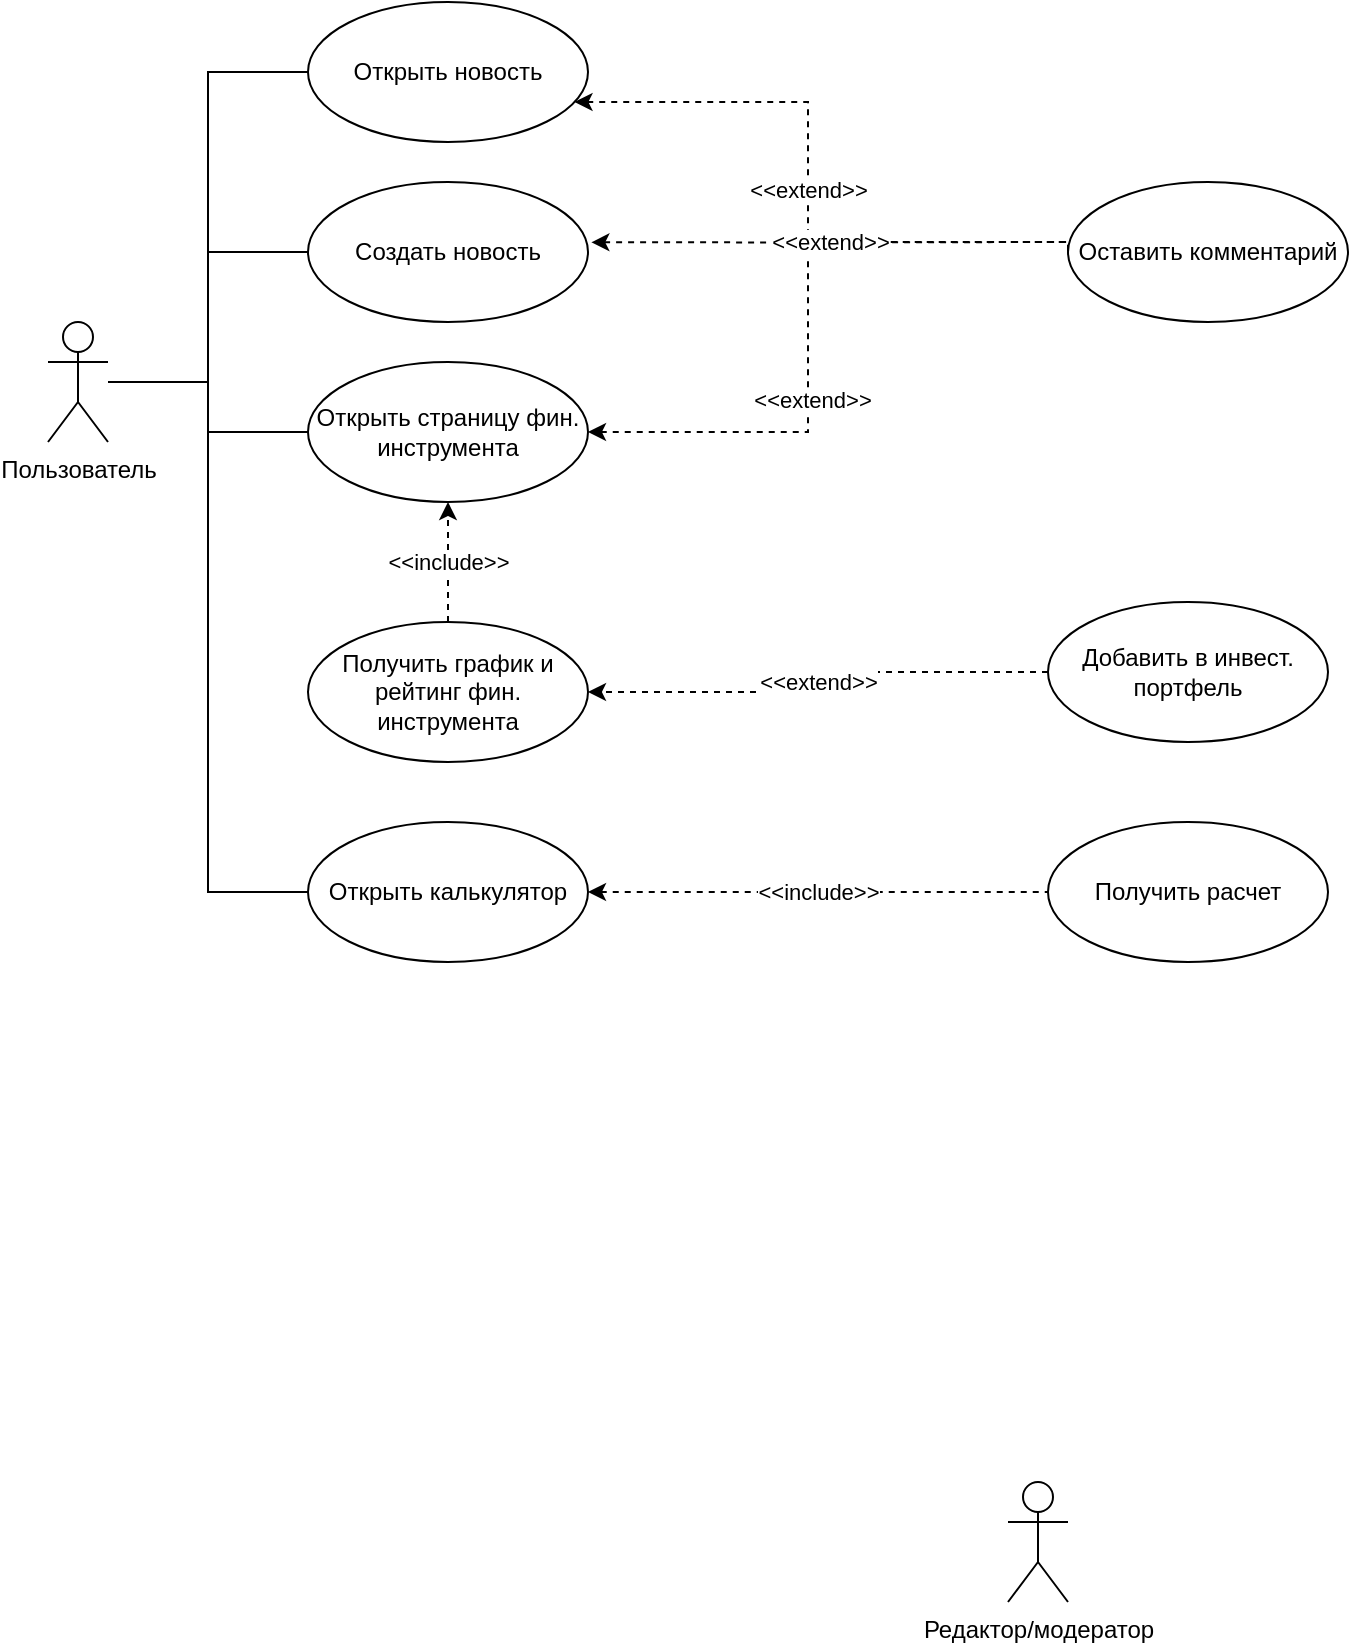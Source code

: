<mxfile version="21.2.1" type="github">
  <diagram name="Страница 1" id="xR59lH6d2-E03E9zhywz">
    <mxGraphModel dx="1195" dy="589" grid="1" gridSize="10" guides="1" tooltips="1" connect="1" arrows="1" fold="1" page="1" pageScale="1" pageWidth="827" pageHeight="1169" math="0" shadow="0">
      <root>
        <mxCell id="0" />
        <mxCell id="1" parent="0" />
        <mxCell id="UflsmpYnDKdmwoiEGrax-7" style="edgeStyle=orthogonalEdgeStyle;rounded=0;orthogonalLoop=1;jettySize=auto;html=1;entryX=0;entryY=0.5;entryDx=0;entryDy=0;endArrow=none;endFill=0;" edge="1" parent="1" source="e6YBmaZZbLYmCsvvOriS-1" target="UflsmpYnDKdmwoiEGrax-2">
          <mxGeometry relative="1" as="geometry" />
        </mxCell>
        <mxCell id="UflsmpYnDKdmwoiEGrax-8" style="edgeStyle=orthogonalEdgeStyle;rounded=0;orthogonalLoop=1;jettySize=auto;html=1;entryX=0;entryY=0.5;entryDx=0;entryDy=0;endArrow=none;endFill=0;" edge="1" parent="1" source="e6YBmaZZbLYmCsvvOriS-1" target="e6YBmaZZbLYmCsvvOriS-7">
          <mxGeometry relative="1" as="geometry" />
        </mxCell>
        <mxCell id="UflsmpYnDKdmwoiEGrax-9" style="edgeStyle=orthogonalEdgeStyle;rounded=0;orthogonalLoop=1;jettySize=auto;html=1;entryX=0;entryY=0.5;entryDx=0;entryDy=0;endArrow=none;endFill=0;" edge="1" parent="1" source="e6YBmaZZbLYmCsvvOriS-1" target="e6YBmaZZbLYmCsvvOriS-13">
          <mxGeometry relative="1" as="geometry" />
        </mxCell>
        <mxCell id="UflsmpYnDKdmwoiEGrax-30" style="edgeStyle=orthogonalEdgeStyle;rounded=0;orthogonalLoop=1;jettySize=auto;html=1;entryX=0;entryY=0.5;entryDx=0;entryDy=0;endArrow=none;endFill=0;" edge="1" parent="1" source="e6YBmaZZbLYmCsvvOriS-1" target="UflsmpYnDKdmwoiEGrax-27">
          <mxGeometry relative="1" as="geometry" />
        </mxCell>
        <mxCell id="e6YBmaZZbLYmCsvvOriS-1" value="Пользователь" style="shape=umlActor;verticalLabelPosition=bottom;verticalAlign=top;html=1;" parent="1" vertex="1">
          <mxGeometry x="60" y="180" width="30" height="60" as="geometry" />
        </mxCell>
        <mxCell id="e6YBmaZZbLYmCsvvOriS-2" value="Редактор/модератор" style="shape=umlActor;verticalLabelPosition=bottom;verticalAlign=top;html=1;" parent="1" vertex="1">
          <mxGeometry x="540" y="760" width="30" height="60" as="geometry" />
        </mxCell>
        <mxCell id="UflsmpYnDKdmwoiEGrax-6" value="&amp;lt;&amp;lt;extend&amp;gt;&amp;gt;" style="edgeStyle=orthogonalEdgeStyle;rounded=0;orthogonalLoop=1;jettySize=auto;html=1;entryX=0;entryY=0.5;entryDx=0;entryDy=0;dashed=1;startArrow=classic;startFill=1;endArrow=none;endFill=0;" edge="1" parent="1" source="e6YBmaZZbLYmCsvvOriS-7" target="e6YBmaZZbLYmCsvvOriS-8">
          <mxGeometry relative="1" as="geometry">
            <Array as="points">
              <mxPoint x="440" y="70" />
              <mxPoint x="440" y="140" />
            </Array>
            <mxPoint as="offset" />
          </mxGeometry>
        </mxCell>
        <mxCell id="e6YBmaZZbLYmCsvvOriS-7" value="Открыть новость" style="ellipse;whiteSpace=wrap;html=1;" parent="1" vertex="1">
          <mxGeometry x="190" y="20" width="140" height="70" as="geometry" />
        </mxCell>
        <mxCell id="e6YBmaZZbLYmCsvvOriS-8" value="Оставить комментарий" style="ellipse;whiteSpace=wrap;html=1;" parent="1" vertex="1">
          <mxGeometry x="570" y="110" width="140" height="70" as="geometry" />
        </mxCell>
        <mxCell id="UflsmpYnDKdmwoiEGrax-15" value="&amp;lt;&amp;lt;include&amp;gt;&amp;gt;" style="edgeStyle=orthogonalEdgeStyle;rounded=0;orthogonalLoop=1;jettySize=auto;html=1;entryX=0;entryY=0.5;entryDx=0;entryDy=0;dashed=1;startArrow=classic;startFill=1;endArrow=none;endFill=0;" edge="1" parent="1" source="e6YBmaZZbLYmCsvvOriS-13" target="UflsmpYnDKdmwoiEGrax-13">
          <mxGeometry relative="1" as="geometry" />
        </mxCell>
        <mxCell id="e6YBmaZZbLYmCsvvOriS-13" value="Открыть калькулятор" style="ellipse;whiteSpace=wrap;html=1;" parent="1" vertex="1">
          <mxGeometry x="190" y="430" width="140" height="70" as="geometry" />
        </mxCell>
        <mxCell id="UflsmpYnDKdmwoiEGrax-5" style="edgeStyle=orthogonalEdgeStyle;rounded=0;orthogonalLoop=1;jettySize=auto;html=1;entryX=0;entryY=0.5;entryDx=0;entryDy=0;dashed=1;endArrow=none;endFill=0;startArrow=classic;startFill=1;exitX=1;exitY=0.5;exitDx=0;exitDy=0;" edge="1" parent="1" source="UflsmpYnDKdmwoiEGrax-2" target="e6YBmaZZbLYmCsvvOriS-8">
          <mxGeometry relative="1" as="geometry">
            <Array as="points">
              <mxPoint x="440" y="235" />
              <mxPoint x="440" y="140" />
              <mxPoint x="570" y="140" />
            </Array>
          </mxGeometry>
        </mxCell>
        <mxCell id="UflsmpYnDKdmwoiEGrax-11" value="&amp;lt;&amp;lt;extend&amp;gt;&amp;gt;" style="edgeLabel;html=1;align=center;verticalAlign=middle;resizable=0;points=[];" vertex="1" connectable="0" parent="UflsmpYnDKdmwoiEGrax-5">
          <mxGeometry x="-0.256" y="-2" relative="1" as="geometry">
            <mxPoint as="offset" />
          </mxGeometry>
        </mxCell>
        <mxCell id="UflsmpYnDKdmwoiEGrax-2" value="Открыть страницу фин. инструмента" style="ellipse;whiteSpace=wrap;html=1;" vertex="1" parent="1">
          <mxGeometry x="190" y="200" width="140" height="70" as="geometry" />
        </mxCell>
        <mxCell id="UflsmpYnDKdmwoiEGrax-13" value="Получить расчет" style="ellipse;whiteSpace=wrap;html=1;" vertex="1" parent="1">
          <mxGeometry x="560" y="430" width="140" height="70" as="geometry" />
        </mxCell>
        <mxCell id="UflsmpYnDKdmwoiEGrax-22" value="&amp;lt;&amp;lt;include&amp;gt;&amp;gt;" style="edgeStyle=orthogonalEdgeStyle;rounded=0;orthogonalLoop=1;jettySize=auto;html=1;entryX=0.5;entryY=1;entryDx=0;entryDy=0;dashed=1;" edge="1" parent="1" source="UflsmpYnDKdmwoiEGrax-17" target="UflsmpYnDKdmwoiEGrax-2">
          <mxGeometry relative="1" as="geometry" />
        </mxCell>
        <mxCell id="UflsmpYnDKdmwoiEGrax-17" value="Получить график и рейтинг фин. инструмента" style="ellipse;whiteSpace=wrap;html=1;" vertex="1" parent="1">
          <mxGeometry x="190" y="330" width="140" height="70" as="geometry" />
        </mxCell>
        <mxCell id="UflsmpYnDKdmwoiEGrax-25" value="&amp;lt;&amp;lt;extend&amp;gt;&amp;gt;" style="edgeStyle=orthogonalEdgeStyle;rounded=0;orthogonalLoop=1;jettySize=auto;html=1;entryX=1;entryY=0.5;entryDx=0;entryDy=0;dashed=1;" edge="1" parent="1" source="UflsmpYnDKdmwoiEGrax-24" target="UflsmpYnDKdmwoiEGrax-17">
          <mxGeometry relative="1" as="geometry" />
        </mxCell>
        <mxCell id="UflsmpYnDKdmwoiEGrax-24" value="Добавить в инвест. портфель" style="ellipse;whiteSpace=wrap;html=1;" vertex="1" parent="1">
          <mxGeometry x="560" y="320" width="140" height="70" as="geometry" />
        </mxCell>
        <mxCell id="UflsmpYnDKdmwoiEGrax-29" value="&amp;lt;&amp;lt;extend&amp;gt;&amp;gt;" style="edgeStyle=orthogonalEdgeStyle;rounded=0;orthogonalLoop=1;jettySize=auto;html=1;dashed=1;endArrow=none;endFill=0;startArrow=classic;startFill=1;exitX=1.012;exitY=0.431;exitDx=0;exitDy=0;exitPerimeter=0;" edge="1" parent="1" source="UflsmpYnDKdmwoiEGrax-27">
          <mxGeometry relative="1" as="geometry">
            <mxPoint x="310" y="140" as="sourcePoint" />
            <mxPoint x="570" y="140" as="targetPoint" />
          </mxGeometry>
        </mxCell>
        <mxCell id="UflsmpYnDKdmwoiEGrax-27" value="Создать новость" style="ellipse;whiteSpace=wrap;html=1;" vertex="1" parent="1">
          <mxGeometry x="190" y="110" width="140" height="70" as="geometry" />
        </mxCell>
      </root>
    </mxGraphModel>
  </diagram>
</mxfile>
